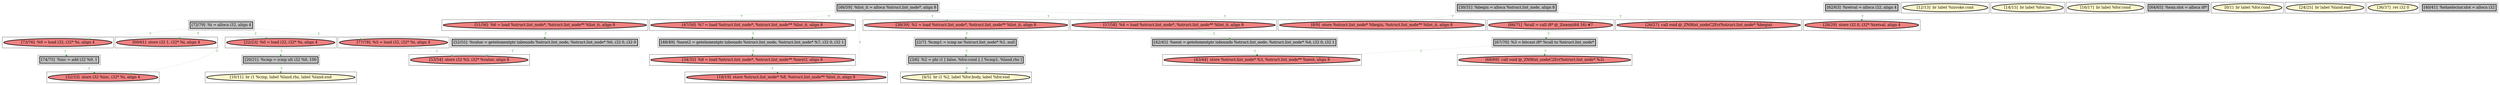 
digraph G {



node188->node208 [style=dotted,color=forestgreen,label="T",fontcolor=forestgreen ]
node193->node179 [style=dotted,color=forestgreen,label="T",fontcolor=forestgreen ]
node188->node189 [style=dotted,color=forestgreen,label="T",fontcolor=forestgreen ]
node188->node184 [style=dotted,color=forestgreen,label="T",fontcolor=forestgreen ]
node208->node209 [style=dotted,color=forestgreen,label="T",fontcolor=forestgreen ]
node193->node214 [style=dotted,color=forestgreen,label="T",fontcolor=forestgreen ]
node181->node175 [style=dotted,color=forestgreen,label="T",fontcolor=forestgreen ]
node204->node214 [style=dotted,color=forestgreen,label="T",fontcolor=forestgreen ]
node185->node205 [style=dotted,color=forestgreen,label="T",fontcolor=forestgreen ]
node193->node178 [style=dotted,color=forestgreen,label="T",fontcolor=forestgreen ]
node179->node198 [style=dotted,color=forestgreen,label="T",fontcolor=forestgreen ]
node204->node206 [style=dotted,color=forestgreen,label="T",fontcolor=forestgreen ]
node193->node182 [style=dotted,color=forestgreen,label="T",fontcolor=forestgreen ]
node197->node203 [style=dotted,color=forestgreen,label="T",fontcolor=forestgreen ]
node188->node202 [style=dotted,color=forestgreen,label="T",fontcolor=forestgreen ]
node203->node183 [style=dotted,color=forestgreen,label="T",fontcolor=forestgreen ]
node193->node201 [style=dotted,color=forestgreen,label="T",fontcolor=forestgreen ]
node194->node191 [style=dotted,color=forestgreen,label="T",fontcolor=forestgreen ]
node177->node181 [style=dotted,color=forestgreen,label="T",fontcolor=forestgreen ]
node209->node213 [style=dotted,color=forestgreen,label="T",fontcolor=forestgreen ]
node201->node177 [style=dotted,color=forestgreen,label="T",fontcolor=forestgreen ]
node180->node195 [style=dotted,color=forestgreen,label="T",fontcolor=forestgreen ]
node189->node196 [style=dotted,color=forestgreen,label="T",fontcolor=forestgreen ]
node178->node197 [style=dotted,color=forestgreen,label="T",fontcolor=forestgreen ]
node182->node194 [style=dotted,color=forestgreen,label="T",fontcolor=forestgreen ]
node196->node202 [style=dotted,color=forestgreen,label="T",fontcolor=forestgreen ]
node192->node191 [style=dotted,color=forestgreen,label="T",fontcolor=forestgreen ]
node188->node192 [style=dotted,color=forestgreen,label="T",fontcolor=forestgreen ]
node198->node190 [style=dotted,color=forestgreen,label="T",fontcolor=forestgreen ]
node195->node187 [style=dotted,color=forestgreen,label="T",fontcolor=forestgreen ]
node195->node190 [style=dotted,color=forestgreen,label="T",fontcolor=forestgreen ]
node193->node183 [style=dotted,color=forestgreen,label="T",fontcolor=forestgreen ]


subgraph cluster39 {


node214 [penwidth=3.0,fontsize=20,fillcolor=lightcoral,label="[8/9]  store %struct.list_node* %begin, %struct.list_node** %list_it, align 8",shape=ellipse,style=filled ]



}

subgraph cluster38 {


node213 [penwidth=3.0,fontsize=20,fillcolor=lemonchiffon,label="[10/11]  br i1 %cmp, label %land.rhs, label %land.end",shape=ellipse,style=filled ]



}

subgraph cluster37 {


node212 [penwidth=3.0,fontsize=20,fillcolor=lemonchiffon,label="[12/13]  br label %invoke.cont",shape=ellipse,style=filled ]



}

subgraph cluster36 {


node211 [penwidth=3.0,fontsize=20,fillcolor=lemonchiffon,label="[14/15]  br label %for.inc",shape=ellipse,style=filled ]



}

subgraph cluster15 {


node190 [penwidth=3.0,fontsize=20,fillcolor=lightcoral,label="[43/44]  store %struct.list_node* %3, %struct.list_node** %next, align 8",shape=ellipse,style=filled ]



}

subgraph cluster35 {


node210 [penwidth=3.0,fontsize=20,fillcolor=lemonchiffon,label="[16/17]  br label %for.cond",shape=ellipse,style=filled ]



}

subgraph cluster11 {


node186 [penwidth=3.0,fontsize=20,fillcolor=grey,label="[64/65]  %exn.slot = alloca i8*",shape=rectangle,style=filled ]



}

subgraph cluster19 {


node194 [penwidth=3.0,fontsize=20,fillcolor=grey,label="[52/55]  %value = getelementptr inbounds %struct.list_node, %struct.list_node* %6, i32 0, i32 0",shape=rectangle,style=filled ]



}

subgraph cluster9 {


node184 [penwidth=3.0,fontsize=20,fillcolor=lightcoral,label="[60/61]  store i32 1, i32* %i, align 4",shape=ellipse,style=filled ]



}

subgraph cluster8 {


node183 [penwidth=3.0,fontsize=20,fillcolor=lightcoral,label="[18/19]  store %struct.list_node* %8, %struct.list_node** %list_it, align 8",shape=ellipse,style=filled ]



}

subgraph cluster10 {


node185 [penwidth=3.0,fontsize=20,fillcolor=grey,label="[62/63]  %retval = alloca i32, align 4",shape=rectangle,style=filled ]



}

subgraph cluster23 {


node198 [penwidth=3.0,fontsize=20,fillcolor=grey,label="[42/45]  %next = getelementptr inbounds %struct.list_node, %struct.list_node* %4, i32 0, i32 1",shape=rectangle,style=filled ]



}

subgraph cluster7 {


node182 [penwidth=3.0,fontsize=20,fillcolor=lightcoral,label="[51/56]  %6 = load %struct.list_node*, %struct.list_node** %list_it, align 8",shape=ellipse,style=filled ]



}

subgraph cluster14 {


node189 [penwidth=3.0,fontsize=20,fillcolor=lightcoral,label="[73/76]  %9 = load i32, i32* %i, align 4",shape=ellipse,style=filled ]



}

subgraph cluster6 {


node181 [penwidth=3.0,fontsize=20,fillcolor=grey,label="[3/6]  %2 = phi i1 [ false, %for.cond ], [ %cmp1, %land.rhs ]",shape=rectangle,style=filled ]



}

subgraph cluster30 {


node205 [penwidth=3.0,fontsize=20,fillcolor=lightcoral,label="[28/29]  store i32 0, i32* %retval, align 4",shape=ellipse,style=filled ]



}

subgraph cluster31 {


node206 [penwidth=3.0,fontsize=20,fillcolor=lightcoral,label="[26/27]  call void @_ZN9list_nodeC2Ev(%struct.list_node* %begin)",shape=ellipse,style=filled ]



}

subgraph cluster0 {


node175 [penwidth=3.0,fontsize=20,fillcolor=lemonchiffon,label="[4/5]  br i1 %2, label %for.body, label %for.end",shape=ellipse,style=filled ]



}

subgraph cluster13 {


node188 [penwidth=3.0,fontsize=20,fillcolor=grey,label="[72/79]  %i = alloca i32, align 4",shape=rectangle,style=filled ]



}

subgraph cluster5 {


node180 [penwidth=3.0,fontsize=20,fillcolor=lightcoral,label="[66/71]  %call = call i8* @_Znwm(i64 16) #7",shape=ellipse,style=filled ]



}

subgraph cluster1 {


node176 [penwidth=3.0,fontsize=20,fillcolor=lemonchiffon,label="[0/1]  br label %for.cond",shape=ellipse,style=filled ]



}

subgraph cluster32 {


node207 [penwidth=3.0,fontsize=20,fillcolor=lemonchiffon,label="[24/25]  br label %land.end",shape=ellipse,style=filled ]



}

subgraph cluster3 {


node178 [penwidth=3.0,fontsize=20,fillcolor=lightcoral,label="[47/50]  %7 = load %struct.list_node*, %struct.list_node** %list_it, align 8",shape=ellipse,style=filled ]



}

subgraph cluster4 {


node179 [penwidth=3.0,fontsize=20,fillcolor=lightcoral,label="[57/58]  %4 = load %struct.list_node*, %struct.list_node** %list_it, align 8",shape=ellipse,style=filled ]



}

subgraph cluster17 {


node192 [penwidth=3.0,fontsize=20,fillcolor=lightcoral,label="[77/78]  %5 = load i32, i32* %i, align 4",shape=ellipse,style=filled ]



}

subgraph cluster16 {


node191 [penwidth=3.0,fontsize=20,fillcolor=lightcoral,label="[53/54]  store i32 %5, i32* %value, align 8",shape=ellipse,style=filled ]



}

subgraph cluster2 {


node177 [penwidth=3.0,fontsize=20,fillcolor=grey,label="[2/7]  %cmp1 = icmp ne %struct.list_node* %1, null",shape=rectangle,style=filled ]



}

subgraph cluster34 {


node209 [penwidth=3.0,fontsize=20,fillcolor=grey,label="[20/21]  %cmp = icmp ult i32 %0, 100",shape=rectangle,style=filled ]



}

subgraph cluster22 {


node197 [penwidth=3.0,fontsize=20,fillcolor=grey,label="[48/49]  %next2 = getelementptr inbounds %struct.list_node, %struct.list_node* %7, i32 0, i32 1",shape=rectangle,style=filled ]



}

subgraph cluster25 {


node200 [penwidth=3.0,fontsize=20,fillcolor=lemonchiffon,label="[36/37]  ret i32 0",shape=ellipse,style=filled ]



}

subgraph cluster18 {


node193 [penwidth=3.0,fontsize=20,fillcolor=grey,label="[46/59]  %list_it = alloca %struct.list_node*, align 8",shape=rectangle,style=filled ]



}

subgraph cluster29 {


node204 [penwidth=3.0,fontsize=20,fillcolor=grey,label="[30/31]  %begin = alloca %struct.list_node, align 8",shape=rectangle,style=filled ]



}

subgraph cluster20 {


node195 [penwidth=3.0,fontsize=20,fillcolor=grey,label="[67/70]  %3 = bitcast i8* %call to %struct.list_node*",shape=rectangle,style=filled ]



}

subgraph cluster26 {


node201 [penwidth=3.0,fontsize=20,fillcolor=lightcoral,label="[38/39]  %1 = load %struct.list_node*, %struct.list_node** %list_it, align 8",shape=ellipse,style=filled ]



}

subgraph cluster24 {


node199 [penwidth=3.0,fontsize=20,fillcolor=grey,label="[40/41]  %ehselector.slot = alloca i32",shape=rectangle,style=filled ]



}

subgraph cluster28 {


node203 [penwidth=3.0,fontsize=20,fillcolor=lightcoral,label="[34/35]  %8 = load %struct.list_node*, %struct.list_node** %next2, align 8",shape=ellipse,style=filled ]



}

subgraph cluster27 {


node202 [penwidth=3.0,fontsize=20,fillcolor=lightcoral,label="[32/33]  store i32 %inc, i32* %i, align 4",shape=ellipse,style=filled ]



}

subgraph cluster21 {


node196 [penwidth=3.0,fontsize=20,fillcolor=grey,label="[74/75]  %inc = add i32 %9, 1",shape=rectangle,style=filled ]



}

subgraph cluster12 {


node187 [penwidth=3.0,fontsize=20,fillcolor=lightcoral,label="[68/69]  call void @_ZN9list_nodeC2Ev(%struct.list_node* %3)",shape=ellipse,style=filled ]



}

subgraph cluster33 {


node208 [penwidth=3.0,fontsize=20,fillcolor=lightcoral,label="[22/23]  %0 = load i32, i32* %i, align 4",shape=ellipse,style=filled ]



}

}
